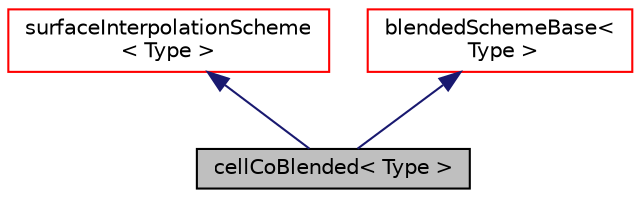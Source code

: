 digraph "cellCoBlended&lt; Type &gt;"
{
  bgcolor="transparent";
  edge [fontname="Helvetica",fontsize="10",labelfontname="Helvetica",labelfontsize="10"];
  node [fontname="Helvetica",fontsize="10",shape=record];
  Node1 [label="cellCoBlended\< Type \>",height=0.2,width=0.4,color="black", fillcolor="grey75", style="filled", fontcolor="black"];
  Node2 -> Node1 [dir="back",color="midnightblue",fontsize="10",style="solid",fontname="Helvetica"];
  Node2 [label="surfaceInterpolationScheme\l\< Type \>",height=0.2,width=0.4,color="red",URL="$a02574.html",tooltip="Abstract base class for surface interpolation schemes. "];
  Node3 -> Node1 [dir="back",color="midnightblue",fontsize="10",style="solid",fontname="Helvetica"];
  Node3 [label="blendedSchemeBase\<\l Type \>",height=0.2,width=0.4,color="red",URL="$a00138.html",tooltip="Base class for blended schemes to provide access to the blending factor surface field. "];
}
